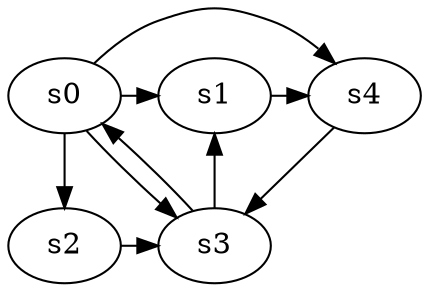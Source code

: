 digraph game_0887_complex_5 {
    s0 [name="s0", player=1];
    s1 [name="s1", player=1];
    s2 [name="s2", player=0];
    s3 [name="s3", player=1];
    s4 [name="s4", player=0];

    s0 -> s1 [constraint="time % 2 == 0 && time % 4 == 0"];
    s0 -> s2;
    s0 -> s3;
    s0 -> s4 [constraint="time == 8"];
    s1 -> s4 [constraint="time == 1 || time == 6 || time == 11"];
    s2 -> s3 [constraint="!(time % 6 == 3)"];
    s3 -> s0 [constraint="time % 4 == 3"];
    s3 -> s1 [constraint="time == 9 || time == 14 || time == 18 || time == 19"];
    s4 -> s3 [constraint="time % 3 == 1"];
}
